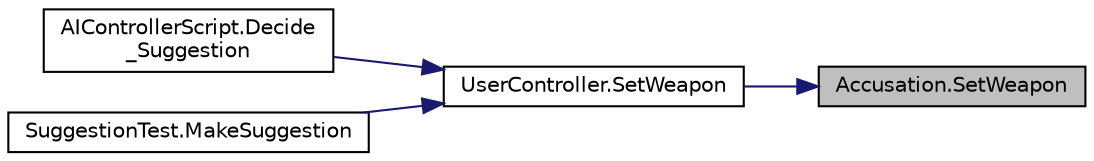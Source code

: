 digraph "Accusation.SetWeapon"
{
 // LATEX_PDF_SIZE
  edge [fontname="Helvetica",fontsize="10",labelfontname="Helvetica",labelfontsize="10"];
  node [fontname="Helvetica",fontsize="10",shape=record];
  rankdir="RL";
  Node1 [label="Accusation.SetWeapon",height=0.2,width=0.4,color="black", fillcolor="grey75", style="filled", fontcolor="black",tooltip=" "];
  Node1 -> Node2 [dir="back",color="midnightblue",fontsize="10",style="solid",fontname="Helvetica"];
  Node2 [label="UserController.SetWeapon",height=0.2,width=0.4,color="black", fillcolor="white", style="filled",URL="$class_user_controller.html#aea1bd5d7b45854e5113b459a2b11dd35",tooltip=" "];
  Node2 -> Node3 [dir="back",color="midnightblue",fontsize="10",style="solid",fontname="Helvetica"];
  Node3 [label="AIControllerScript.Decide\l_Suggestion",height=0.2,width=0.4,color="black", fillcolor="white", style="filled",URL="$class_a_i_controller_script.html#affdf86fa313c46463a9a5a2b20020a17",tooltip="Decides what the AI should suggest this should match the flow chart of the AI"];
  Node2 -> Node4 [dir="back",color="midnightblue",fontsize="10",style="solid",fontname="Helvetica"];
  Node4 [label="SuggestionTest.MakeSuggestion",height=0.2,width=0.4,color="black", fillcolor="white", style="filled",URL="$class_suggestion_test.html#ac6fed8b504eb8b103cb5c38fa895edf3",tooltip="get test choices and make suggestion"];
}
